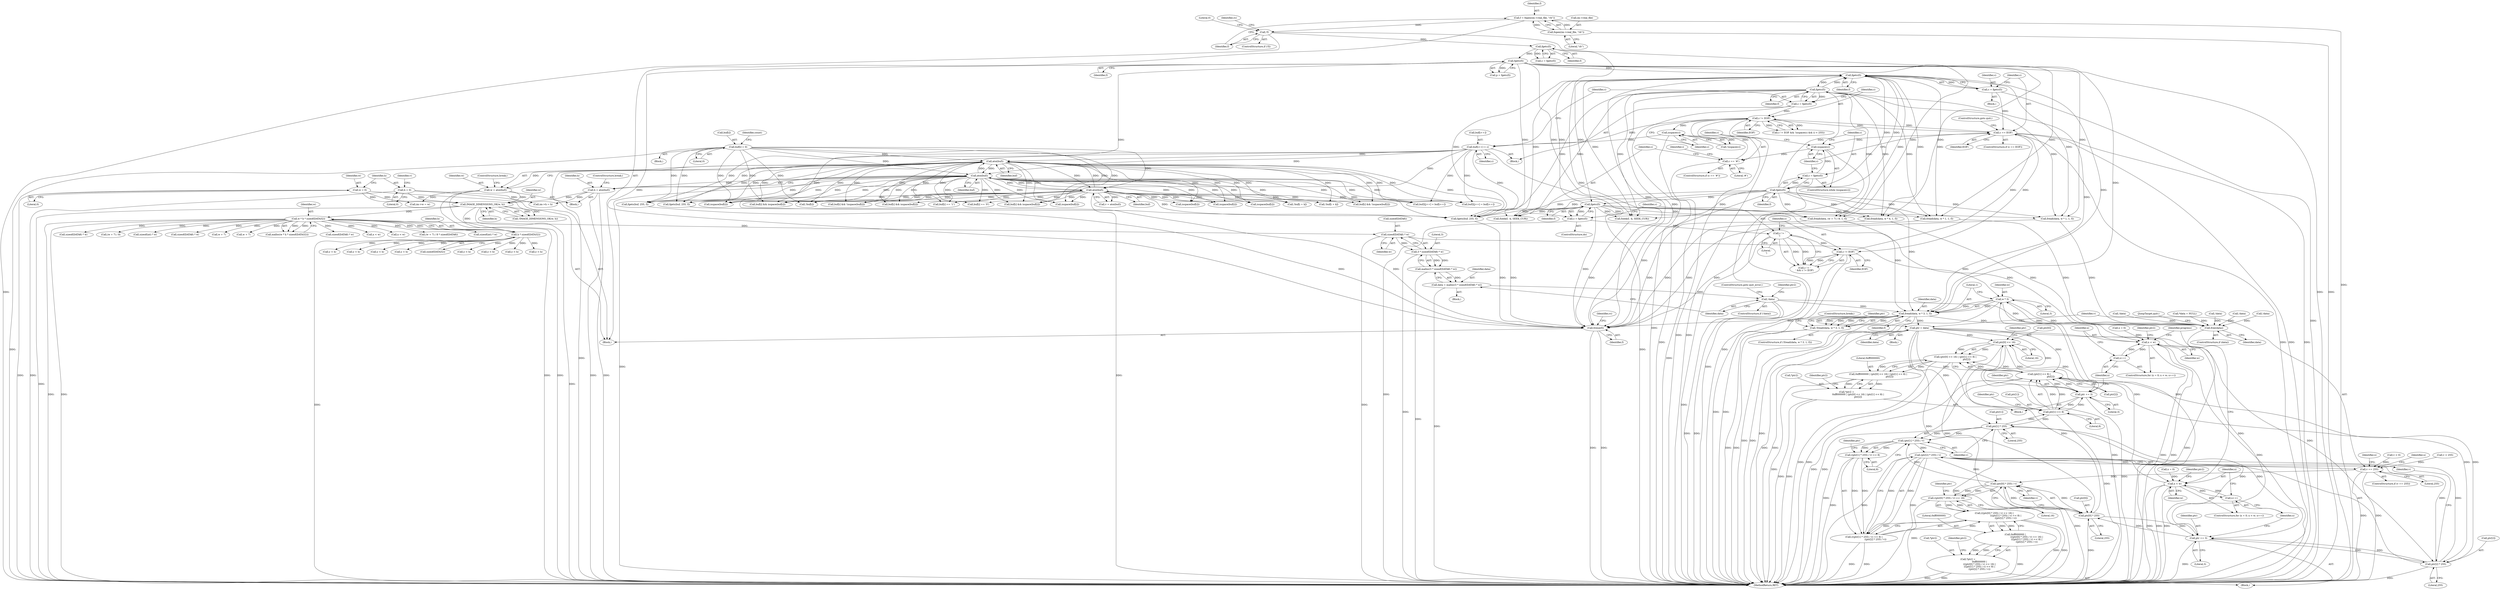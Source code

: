 digraph "0_enlightment_c21beaf1780cf3ca291735ae7d58a3dde63277a2@API" {
"1001287" [label="(Call,sizeof(DATA8) * w)"];
"1000427" [label="(Call,w * h * sizeof(DATA32))"];
"1000345" [label="(Call,IMAGE_DIMENSIONS_OK(w, h))"];
"1000149" [label="(Call,w = 0)"];
"1000307" [label="(Call,w = atoi(buf))"];
"1000309" [label="(Call,atoi(buf))"];
"1000283" [label="(Call,buf[i++] = c)"];
"1000277" [label="(Call,isspace(c))"];
"1000272" [label="(Call,c != EOF)"];
"1000289" [label="(Call,c = fgetc(f))"];
"1000291" [label="(Call,fgetc(f))"];
"1000233" [label="(Call,fgetc(f))"];
"1000255" [label="(Call,fgetc(f))"];
"1000245" [label="(Call,fgetc(f))"];
"1000201" [label="(Call,fgetc(f))"];
"1000192" [label="(Call,fgetc(f))"];
"1000183" [label="(Call,!f)"];
"1000175" [label="(Call,f = fopen(im->real_file, \"rb\"))"];
"1000177" [label="(Call,fopen(im->real_file, \"rb\"))"];
"1000248" [label="(Call,c == '#')"];
"1000241" [label="(Call,isspace(c))"];
"1000236" [label="(Call,c == EOF)"];
"1000231" [label="(Call,c = fgetc(f))"];
"1000261" [label="(Call,c != EOF)"];
"1000258" [label="(Call,c != '\n')"];
"1000253" [label="(Call,c = fgetc(f))"];
"1000243" [label="(Call,c = fgetc(f))"];
"1000315" [label="(Call,atoi(buf))"];
"1000296" [label="(Call,buf[i] = 0)"];
"1000321" [label="(Call,atoi(buf))"];
"1000153" [label="(Call,h = 0)"];
"1000313" [label="(Call,h = atoi(buf))"];
"1000429" [label="(Call,h * sizeof(DATA32))"];
"1001285" [label="(Call,3 * sizeof(DATA8) * w)"];
"1001284" [label="(Call,malloc(3 * sizeof(DATA8) * w))"];
"1001282" [label="(Call,data = malloc(3 * sizeof(DATA8) * w))"];
"1001292" [label="(Call,!data)"];
"1001312" [label="(Call,fread(data, w * 3, 1, f))"];
"1001311" [label="(Call,!fread(data, w * 3, 1, f))"];
"1001320" [label="(Call,ptr = data)"];
"1001344" [label="(Call,ptr[0] << 16)"];
"1001343" [label="(Call,(ptr[0] << 16) | (ptr[1] << 8) |\n                               ptr[2])"];
"1001341" [label="(Call,0xff000000 | (ptr[0] << 16) | (ptr[1] << 8) |\n                               ptr[2])"];
"1001338" [label="(Call,*ptr2 =\n                               0xff000000 | (ptr[0] << 16) | (ptr[1] << 8) |\n                               ptr[2])"];
"1001360" [label="(Call,ptr += 3)"];
"1001350" [label="(Call,ptr[1] << 8)"];
"1001349" [label="(Call,(ptr[1] << 8) |\n                               ptr[2])"];
"1001401" [label="(Call,ptr[2] * 255)"];
"1001400" [label="(Call,(ptr[2] * 255) / v)"];
"1001324" [label="(Call,v == 255)"];
"1001382" [label="(Call,(ptr[0] * 255) / v)"];
"1001381" [label="(Call,((ptr[0] * 255) / v) << 16)"];
"1001380" [label="(Call,(((ptr[0] * 255) / v) << 16) |\n                               (((ptr[1] * 255) / v) << 8) |\n                               ((ptr[2] * 255) / v))"];
"1001378" [label="(Call,0xff000000 |\n                               (((ptr[0] * 255) / v) << 16) |\n                               (((ptr[1] * 255) / v) << 8) |\n                               ((ptr[2] * 255) / v))"];
"1001375" [label="(Call,*ptr2 =\n                               0xff000000 |\n                               (((ptr[0] * 255) / v) << 16) |\n                               (((ptr[1] * 255) / v) << 8) |\n                               ((ptr[2] * 255) / v))"];
"1001392" [label="(Call,(ptr[1] * 255) / v)"];
"1001391" [label="(Call,((ptr[1] * 255) / v) << 8)"];
"1001390" [label="(Call,(((ptr[1] * 255) / v) << 8) |\n                               ((ptr[2] * 255) / v))"];
"1001409" [label="(Call,ptr += 3)"];
"1001383" [label="(Call,ptr[0] * 255)"];
"1001393" [label="(Call,ptr[1] * 255)"];
"1001743" [label="(Call,free(data))"];
"1001746" [label="(Call,fclose(f))"];
"1001314" [label="(Call,w * 3)"];
"1001332" [label="(Call,x < w)"];
"1001335" [label="(Call,x++)"];
"1001369" [label="(Call,x < w)"];
"1001372" [label="(Call,x++)"];
"1001144" [label="(Call,sizeof(DATA8) * w)"];
"1001399" [label="(Literal,8)"];
"1000513" [label="(Call,buf[i] == '0')"];
"1001057" [label="(Call,fread(data, (w + 7) / 8, 1, f))"];
"1000637" [label="(Call,buf[i] && !isspace(buf[i]))"];
"1001332" [label="(Call,x < w)"];
"1000870" [label="(Call,buf[i] && isspace(buf[i]))"];
"1000598" [label="(Call,!buf[i + k])"];
"1000305" [label="(Block,)"];
"1000202" [label="(Identifier,f)"];
"1001400" [label="(Call,(ptr[2] * 255) / v)"];
"1001316" [label="(Literal,3)"];
"1001371" [label="(Identifier,w)"];
"1000261" [label="(Call,c != EOF)"];
"1001317" [label="(Literal,1)"];
"1001397" [label="(Literal,255)"];
"1001366" [label="(Call,x = 0)"];
"1001351" [label="(Call,ptr[1])"];
"1000278" [label="(Identifier,c)"];
"1000616" [label="(Call,fgets(buf, 255, f))"];
"1001600" [label="(Call,fread(data, w * 4, 1, f))"];
"1001333" [label="(Identifier,x)"];
"1001059" [label="(Call,(w + 7) / 8)"];
"1001294" [label="(ControlStructure,goto quit_error;)"];
"1001398" [label="(Identifier,v)"];
"1001329" [label="(Call,x = 0)"];
"1001750" [label="(MethodReturn,RET)"];
"1000315" [label="(Call,atoi(buf))"];
"1001401" [label="(Call,ptr[2] * 255)"];
"1001336" [label="(Identifier,x)"];
"1000231" [label="(Call,c = fgetc(f))"];
"1001354" [label="(Literal,8)"];
"1001592" [label="(Call,y < h)"];
"1001286" [label="(Literal,3)"];
"1001320" [label="(Call,ptr = data)"];
"1001411" [label="(Literal,3)"];
"1001437" [label="(Call,!data)"];
"1000784" [label="(Call,sizeof(int) * w)"];
"1000642" [label="(Call,isspace(buf[i]))"];
"1001356" [label="(Identifier,ptr)"];
"1000646" [label="(Call,buf2[j++] = buf[i++])"];
"1000155" [label="(Literal,0)"];
"1000176" [label="(Identifier,f)"];
"1000608" [label="(Call,fseek(f, -k, SEEK_CUR))"];
"1000308" [label="(Identifier,w)"];
"1000190" [label="(Call,c = fgetc(f))"];
"1000314" [label="(Identifier,h)"];
"1001384" [label="(Call,ptr[0])"];
"1001315" [label="(Identifier,w)"];
"1000322" [label="(Identifier,buf)"];
"1001337" [label="(Block,)"];
"1000243" [label="(Call,c = fgetc(f))"];
"1000292" [label="(Identifier,f)"];
"1000236" [label="(Call,c == EOF)"];
"1000241" [label="(Call,isspace(c))"];
"1000268" [label="(Identifier,i)"];
"1000252" [label="(ControlStructure,do)"];
"1001310" [label="(ControlStructure,if (!fread(data, w * 3, 1, f)))"];
"1001432" [label="(Call,sizeof(DATA8) * w)"];
"1001291" [label="(ControlStructure,if (!data))"];
"1001414" [label="(Identifier,progress)"];
"1001335" [label="(Call,x++)"];
"1000307" [label="(Call,w = atoi(buf))"];
"1001312" [label="(Call,fread(data, w * 3, 1, f))"];
"1001339" [label="(Call,*ptr2)"];
"1001323" [label="(ControlStructure,if (v == 255))"];
"1000300" [label="(Literal,0)"];
"1001350" [label="(Call,ptr[1] << 8)"];
"1001325" [label="(Identifier,v)"];
"1001381" [label="(Call,((ptr[0] * 255) / v) << 16)"];
"1000346" [label="(Identifier,w)"];
"1000441" [label="(Block,)"];
"1001394" [label="(Call,ptr[1])"];
"1000427" [label="(Call,w * h * sizeof(DATA32))"];
"1000852" [label="(Call,fseek(f, -k, SEEK_CUR))"];
"1001344" [label="(Call,ptr[0] << 16)"];
"1001362" [label="(Literal,3)"];
"1001403" [label="(Identifier,ptr)"];
"1000186" [label="(Literal,0)"];
"1000842" [label="(Call,!buf[i + k])"];
"1001169" [label="(Call,fread(data, w * 1, 1, f))"];
"1001321" [label="(Identifier,ptr)"];
"1000272" [label="(Call,c != EOF)"];
"1000258" [label="(Call,c != '\n')"];
"1000182" [label="(ControlStructure,if (!f))"];
"1000569" [label="(Call,y < h)"];
"1001349" [label="(Call,(ptr[1] << 8) |\n                               ptr[2])"];
"1001361" [label="(Identifier,ptr)"];
"1000316" [label="(Identifier,buf)"];
"1001377" [label="(Identifier,ptr2)"];
"1000260" [label="(Literal,'\n')"];
"1000311" [label="(ControlStructure,break;)"];
"1001376" [label="(Call,*ptr2)"];
"1000192" [label="(Call,fgetc(f))"];
"1000297" [label="(Call,buf[i])"];
"1000455" [label="(Call,y < h)"];
"1000296" [label="(Call,buf[i] = 0)"];
"1001311" [label="(Call,!fread(data, w * 3, 1, f))"];
"1000881" [label="(Call,buf[i] && !isspace(buf[i]))"];
"1001037" [label="(Call,!data)"];
"1001369" [label="(Call,x < w)"];
"1001365" [label="(ControlStructure,for (x = 0; x < w; x++))"];
"1001029" [label="(Call,w + 7)"];
"1001296" [label="(Identifier,ptr2)"];
"1000430" [label="(Identifier,h)"];
"1000289" [label="(Call,c = fgetc(f))"];
"1000470" [label="(Call,!buf[i])"];
"1001457" [label="(Call,fread(data, w * 1, 1, f))"];
"1000630" [label="(Call,isspace(buf[i]))"];
"1000890" [label="(Call,buf2[j++] = buf[i++])"];
"1000245" [label="(Call,fgetc(f))"];
"1000283" [label="(Call,buf[i++] = c)"];
"1001744" [label="(Identifier,data)"];
"1000807" [label="(Call,y < h)"];
"1000244" [label="(Identifier,c)"];
"1001408" [label="(Identifier,ptr2)"];
"1001293" [label="(Identifier,data)"];
"1001149" [label="(Call,!data)"];
"1001388" [label="(Identifier,v)"];
"1000345" [label="(Call,IMAGE_DIMENSIONS_OK(w, h))"];
"1001318" [label="(Identifier,f)"];
"1000344" [label="(Call,!IMAGE_DIMENSIONS_OK(w, h))"];
"1000253" [label="(Call,c = fgetc(f))"];
"1000257" [label="(Call,c != '\n' && c != EOF)"];
"1000175" [label="(Call,f = fopen(im->real_file, \"rb\"))"];
"1000242" [label="(Identifier,c)"];
"1000295" [label="(Block,)"];
"1001049" [label="(Call,y < h)"];
"1001283" [label="(Identifier,data)"];
"1000347" [label="(Identifier,h)"];
"1000262" [label="(Identifier,c)"];
"1000151" [label="(Literal,0)"];
"1000177" [label="(Call,fopen(im->real_file, \"rb\"))"];
"1000248" [label="(Call,c == '#')"];
"1001370" [label="(Identifier,x)"];
"1001405" [label="(Literal,255)"];
"1000288" [label="(Identifier,c)"];
"1001348" [label="(Literal,16)"];
"1000302" [label="(Identifier,count)"];
"1001382" [label="(Call,(ptr[0] * 255) / v)"];
"1000274" [label="(Identifier,EOF)"];
"1001060" [label="(Call,w + 7)"];
"1000238" [label="(Identifier,EOF)"];
"1000277" [label="(Call,isspace(c))"];
"1001378" [label="(Call,0xff000000 |\n                               (((ptr[0] * 255) / v) << 16) |\n                               (((ptr[1] * 255) / v) << 8) |\n                               ((ptr[2] * 255) / v))"];
"1000426" [label="(Call,malloc(w * h * sizeof(DATA32)))"];
"1001402" [label="(Call,ptr[2])"];
"1001374" [label="(Block,)"];
"1001575" [label="(Call,sizeof(DATA8) * w)"];
"1000150" [label="(Identifier,w)"];
"1000230" [label="(Block,)"];
"1000276" [label="(Call,!isspace(c))"];
"1000313" [label="(Call,h = atoi(buf))"];
"1001342" [label="(Literal,0xff000000)"];
"1000429" [label="(Call,h * sizeof(DATA32))"];
"1000486" [label="(Call,buf[i] && isspace(buf[i]))"];
"1001290" [label="(Identifier,w)"];
"1000134" [label="(Block,)"];
"1000502" [label="(Call,buf[i] == '1')"];
"1001345" [label="(Call,ptr[0])"];
"1001338" [label="(Call,*ptr2 =\n                               0xff000000 | (ptr[0] << 16) | (ptr[1] << 8) |\n                               ptr[2])"];
"1000201" [label="(Call,fgetc(f))"];
"1001322" [label="(Identifier,data)"];
"1001383" [label="(Call,ptr[0] * 255)"];
"1000290" [label="(Identifier,c)"];
"1000249" [label="(Identifier,c)"];
"1001282" [label="(Call,data = malloc(3 * sizeof(DATA8) * w))"];
"1001373" [label="(Identifier,x)"];
"1000310" [label="(Identifier,buf)"];
"1001406" [label="(Identifier,v)"];
"1000250" [label="(Literal,'#')"];
"1001341" [label="(Call,0xff000000 | (ptr[0] << 16) | (ptr[1] << 8) |\n                               ptr[2])"];
"1000188" [label="(Identifier,rc)"];
"1000860" [label="(Call,fgets(buf, 255, f))"];
"1000255" [label="(Call,fgetc(f))"];
"1000184" [label="(Identifier,f)"];
"1000247" [label="(ControlStructure,if (c == '#'))"];
"1001284" [label="(Call,malloc(3 * sizeof(DATA8) * w))"];
"1001324" [label="(Call,v == 255)"];
"1001380" [label="(Call,(((ptr[0] * 255) / v) << 16) |\n                               (((ptr[1] * 255) / v) << 8) |\n                               ((ptr[2] * 255) / v))"];
"1001326" [label="(Literal,255)"];
"1001747" [label="(Identifier,f)"];
"1001746" [label="(Call,fclose(f))"];
"1000271" [label="(Call,c != EOF && !isspace(c) && (i < 255))"];
"1000246" [label="(Identifier,f)"];
"1001410" [label="(Identifier,ptr)"];
"1001161" [label="(Call,y < h)"];
"1001352" [label="(Identifier,ptr)"];
"1000428" [label="(Identifier,w)"];
"1000232" [label="(Identifier,c)"];
"1001304" [label="(Call,y < h)"];
"1000158" [label="(Identifier,v)"];
"1000233" [label="(Call,fgetc(f))"];
"1001314" [label="(Call,w * 3)"];
"1001393" [label="(Call,ptr[1] * 255)"];
"1000235" [label="(ControlStructure,if (c == EOF))"];
"1001367" [label="(Identifier,x)"];
"1000321" [label="(Call,atoi(buf))"];
"1001395" [label="(Identifier,ptr)"];
"1000333" [label="(Call,im->w = w)"];
"1000199" [label="(Call,p = fgetc(f))"];
"1001449" [label="(Call,y < h)"];
"1001580" [label="(Call,!data)"];
"1000309" [label="(Call,atoi(buf))"];
"1000319" [label="(Call,v = atoi(buf))"];
"1000326" [label="(Call,v < 0)"];
"1000874" [label="(Call,isspace(buf[i]))"];
"1001319" [label="(ControlStructure,break;)"];
"1001355" [label="(Call,ptr[2])"];
"1000284" [label="(Call,buf[i++])"];
"1000263" [label="(Identifier,EOF)"];
"1000178" [label="(Call,im->real_file)"];
"1001387" [label="(Literal,255)"];
"1001392" [label="(Call,(ptr[1] * 255) / v)"];
"1001745" [label="(JumpTarget,quit:)"];
"1000273" [label="(Identifier,c)"];
"1001309" [label="(Block,)"];
"1000317" [label="(ControlStructure,break;)"];
"1001379" [label="(Literal,0xff000000)"];
"1000394" [label="(Call,*data = NULL)"];
"1001360" [label="(Call,ptr += 3)"];
"1000291" [label="(Call,fgetc(f))"];
"1001330" [label="(Identifier,x)"];
"1000153" [label="(Call,h = 0)"];
"1000886" [label="(Call,isspace(buf[i]))"];
"1001334" [label="(Identifier,w)"];
"1001074" [label="(Call,x < w)"];
"1000338" [label="(Call,im->h = h)"];
"1001328" [label="(ControlStructure,for (x = 0; x < w; x++))"];
"1001313" [label="(Identifier,data)"];
"1000465" [label="(Call,x < w)"];
"1000254" [label="(Identifier,c)"];
"1001391" [label="(Call,((ptr[1] * 255) / v) << 8)"];
"1000183" [label="(Call,!f)"];
"1001409" [label="(Call,ptr += 3)"];
"1000234" [label="(Identifier,f)"];
"1000490" [label="(Call,isspace(buf[i]))"];
"1001343" [label="(Call,(ptr[0] << 16) | (ptr[1] << 8) |\n                               ptr[2])"];
"1000237" [label="(Identifier,c)"];
"1001028" [label="(Call,(w + 7) / 8 * sizeof(DATA8))"];
"1000626" [label="(Call,buf[i] && isspace(buf[i]))"];
"1001285" [label="(Call,3 * sizeof(DATA8) * w)"];
"1000181" [label="(Literal,\"rb\")"];
"1001292" [label="(Call,!data)"];
"1001359" [label="(Identifier,ptr2)"];
"1000329" [label="(Call,v > 255)"];
"1001372" [label="(Call,x++)"];
"1001288" [label="(Call,sizeof(DATA8))"];
"1000282" [label="(Block,)"];
"1000431" [label="(Call,sizeof(DATA32))"];
"1001743" [label="(Call,free(data))"];
"1001389" [label="(Literal,16)"];
"1000154" [label="(Identifier,h)"];
"1001390" [label="(Call,(((ptr[1] * 255) / v) << 8) |\n                               ((ptr[2] * 255) / v))"];
"1000546" [label="(Call,sizeof(int) * w)"];
"1001375" [label="(Call,*ptr2 =\n                               0xff000000 |\n                               (((ptr[0] * 255) / v) << 16) |\n                               (((ptr[1] * 255) / v) << 8) |\n                               ((ptr[2] * 255) / v))"];
"1001749" [label="(Identifier,rc)"];
"1000149" [label="(Call,w = 0)"];
"1000256" [label="(Identifier,f)"];
"1000259" [label="(Identifier,c)"];
"1000477" [label="(Call,fgets(buf, 255, f))"];
"1001287" [label="(Call,sizeof(DATA8) * w)"];
"1000193" [label="(Identifier,f)"];
"1001340" [label="(Identifier,ptr2)"];
"1001741" [label="(ControlStructure,if (data))"];
"1000240" [label="(ControlStructure,while (isspace(c)))"];
"1000239" [label="(ControlStructure,goto quit;)"];
"1001287" -> "1001285"  [label="AST: "];
"1001287" -> "1001290"  [label="CFG: "];
"1001288" -> "1001287"  [label="AST: "];
"1001290" -> "1001287"  [label="AST: "];
"1001285" -> "1001287"  [label="CFG: "];
"1001287" -> "1001750"  [label="DDG: "];
"1001287" -> "1001285"  [label="DDG: "];
"1000427" -> "1001287"  [label="DDG: "];
"1001287" -> "1001314"  [label="DDG: "];
"1000427" -> "1000426"  [label="AST: "];
"1000427" -> "1000429"  [label="CFG: "];
"1000428" -> "1000427"  [label="AST: "];
"1000429" -> "1000427"  [label="AST: "];
"1000426" -> "1000427"  [label="CFG: "];
"1000427" -> "1001750"  [label="DDG: "];
"1000427" -> "1001750"  [label="DDG: "];
"1000427" -> "1000426"  [label="DDG: "];
"1000427" -> "1000426"  [label="DDG: "];
"1000345" -> "1000427"  [label="DDG: "];
"1000429" -> "1000427"  [label="DDG: "];
"1000427" -> "1000465"  [label="DDG: "];
"1000427" -> "1000546"  [label="DDG: "];
"1000427" -> "1000784"  [label="DDG: "];
"1000427" -> "1001028"  [label="DDG: "];
"1000427" -> "1001029"  [label="DDG: "];
"1000427" -> "1001059"  [label="DDG: "];
"1000427" -> "1001060"  [label="DDG: "];
"1000427" -> "1001074"  [label="DDG: "];
"1000427" -> "1001144"  [label="DDG: "];
"1000427" -> "1001432"  [label="DDG: "];
"1000427" -> "1001575"  [label="DDG: "];
"1000345" -> "1000344"  [label="AST: "];
"1000345" -> "1000347"  [label="CFG: "];
"1000346" -> "1000345"  [label="AST: "];
"1000347" -> "1000345"  [label="AST: "];
"1000344" -> "1000345"  [label="CFG: "];
"1000345" -> "1001750"  [label="DDG: "];
"1000345" -> "1001750"  [label="DDG: "];
"1000345" -> "1000344"  [label="DDG: "];
"1000345" -> "1000344"  [label="DDG: "];
"1000149" -> "1000345"  [label="DDG: "];
"1000307" -> "1000345"  [label="DDG: "];
"1000153" -> "1000345"  [label="DDG: "];
"1000313" -> "1000345"  [label="DDG: "];
"1000345" -> "1000429"  [label="DDG: "];
"1000149" -> "1000134"  [label="AST: "];
"1000149" -> "1000151"  [label="CFG: "];
"1000150" -> "1000149"  [label="AST: "];
"1000151" -> "1000149"  [label="AST: "];
"1000154" -> "1000149"  [label="CFG: "];
"1000149" -> "1001750"  [label="DDG: "];
"1000149" -> "1000333"  [label="DDG: "];
"1000307" -> "1000305"  [label="AST: "];
"1000307" -> "1000309"  [label="CFG: "];
"1000308" -> "1000307"  [label="AST: "];
"1000309" -> "1000307"  [label="AST: "];
"1000311" -> "1000307"  [label="CFG: "];
"1000307" -> "1001750"  [label="DDG: "];
"1000307" -> "1001750"  [label="DDG: "];
"1000309" -> "1000307"  [label="DDG: "];
"1000307" -> "1000333"  [label="DDG: "];
"1000309" -> "1000310"  [label="CFG: "];
"1000310" -> "1000309"  [label="AST: "];
"1000309" -> "1001750"  [label="DDG: "];
"1000283" -> "1000309"  [label="DDG: "];
"1000315" -> "1000309"  [label="DDG: "];
"1000296" -> "1000309"  [label="DDG: "];
"1000321" -> "1000309"  [label="DDG: "];
"1000309" -> "1000315"  [label="DDG: "];
"1000309" -> "1000321"  [label="DDG: "];
"1000309" -> "1000470"  [label="DDG: "];
"1000309" -> "1000477"  [label="DDG: "];
"1000309" -> "1000486"  [label="DDG: "];
"1000309" -> "1000490"  [label="DDG: "];
"1000309" -> "1000502"  [label="DDG: "];
"1000309" -> "1000513"  [label="DDG: "];
"1000309" -> "1000598"  [label="DDG: "];
"1000309" -> "1000616"  [label="DDG: "];
"1000309" -> "1000626"  [label="DDG: "];
"1000309" -> "1000630"  [label="DDG: "];
"1000309" -> "1000637"  [label="DDG: "];
"1000309" -> "1000642"  [label="DDG: "];
"1000309" -> "1000646"  [label="DDG: "];
"1000309" -> "1000842"  [label="DDG: "];
"1000309" -> "1000860"  [label="DDG: "];
"1000309" -> "1000870"  [label="DDG: "];
"1000309" -> "1000874"  [label="DDG: "];
"1000309" -> "1000881"  [label="DDG: "];
"1000309" -> "1000886"  [label="DDG: "];
"1000309" -> "1000890"  [label="DDG: "];
"1000283" -> "1000282"  [label="AST: "];
"1000283" -> "1000288"  [label="CFG: "];
"1000284" -> "1000283"  [label="AST: "];
"1000288" -> "1000283"  [label="AST: "];
"1000290" -> "1000283"  [label="CFG: "];
"1000283" -> "1001750"  [label="DDG: "];
"1000277" -> "1000283"  [label="DDG: "];
"1000272" -> "1000283"  [label="DDG: "];
"1000283" -> "1000315"  [label="DDG: "];
"1000283" -> "1000321"  [label="DDG: "];
"1000283" -> "1000477"  [label="DDG: "];
"1000283" -> "1000616"  [label="DDG: "];
"1000283" -> "1000646"  [label="DDG: "];
"1000283" -> "1000860"  [label="DDG: "];
"1000283" -> "1000890"  [label="DDG: "];
"1000277" -> "1000276"  [label="AST: "];
"1000277" -> "1000278"  [label="CFG: "];
"1000278" -> "1000277"  [label="AST: "];
"1000276" -> "1000277"  [label="CFG: "];
"1000277" -> "1001750"  [label="DDG: "];
"1000277" -> "1000276"  [label="DDG: "];
"1000272" -> "1000277"  [label="DDG: "];
"1000272" -> "1000271"  [label="AST: "];
"1000272" -> "1000274"  [label="CFG: "];
"1000273" -> "1000272"  [label="AST: "];
"1000274" -> "1000272"  [label="AST: "];
"1000278" -> "1000272"  [label="CFG: "];
"1000271" -> "1000272"  [label="CFG: "];
"1000272" -> "1001750"  [label="DDG: "];
"1000272" -> "1001750"  [label="DDG: "];
"1000272" -> "1000236"  [label="DDG: "];
"1000272" -> "1000271"  [label="DDG: "];
"1000272" -> "1000271"  [label="DDG: "];
"1000289" -> "1000272"  [label="DDG: "];
"1000248" -> "1000272"  [label="DDG: "];
"1000236" -> "1000272"  [label="DDG: "];
"1000289" -> "1000282"  [label="AST: "];
"1000289" -> "1000291"  [label="CFG: "];
"1000290" -> "1000289"  [label="AST: "];
"1000291" -> "1000289"  [label="AST: "];
"1000273" -> "1000289"  [label="CFG: "];
"1000289" -> "1001750"  [label="DDG: "];
"1000291" -> "1000289"  [label="DDG: "];
"1000291" -> "1000292"  [label="CFG: "];
"1000292" -> "1000291"  [label="AST: "];
"1000291" -> "1000233"  [label="DDG: "];
"1000233" -> "1000291"  [label="DDG: "];
"1000245" -> "1000291"  [label="DDG: "];
"1000291" -> "1000477"  [label="DDG: "];
"1000291" -> "1000608"  [label="DDG: "];
"1000291" -> "1000852"  [label="DDG: "];
"1000291" -> "1001057"  [label="DDG: "];
"1000291" -> "1001169"  [label="DDG: "];
"1000291" -> "1001312"  [label="DDG: "];
"1000291" -> "1001457"  [label="DDG: "];
"1000291" -> "1001600"  [label="DDG: "];
"1000291" -> "1001746"  [label="DDG: "];
"1000233" -> "1000231"  [label="AST: "];
"1000233" -> "1000234"  [label="CFG: "];
"1000234" -> "1000233"  [label="AST: "];
"1000231" -> "1000233"  [label="CFG: "];
"1000233" -> "1000231"  [label="DDG: "];
"1000255" -> "1000233"  [label="DDG: "];
"1000245" -> "1000233"  [label="DDG: "];
"1000201" -> "1000233"  [label="DDG: "];
"1000233" -> "1000245"  [label="DDG: "];
"1000233" -> "1000255"  [label="DDG: "];
"1000233" -> "1000477"  [label="DDG: "];
"1000233" -> "1000608"  [label="DDG: "];
"1000233" -> "1000852"  [label="DDG: "];
"1000233" -> "1001057"  [label="DDG: "];
"1000233" -> "1001169"  [label="DDG: "];
"1000233" -> "1001312"  [label="DDG: "];
"1000233" -> "1001457"  [label="DDG: "];
"1000233" -> "1001600"  [label="DDG: "];
"1000233" -> "1001746"  [label="DDG: "];
"1000255" -> "1000253"  [label="AST: "];
"1000255" -> "1000256"  [label="CFG: "];
"1000256" -> "1000255"  [label="AST: "];
"1000253" -> "1000255"  [label="CFG: "];
"1000255" -> "1000253"  [label="DDG: "];
"1000245" -> "1000255"  [label="DDG: "];
"1000255" -> "1000477"  [label="DDG: "];
"1000255" -> "1000608"  [label="DDG: "];
"1000255" -> "1000852"  [label="DDG: "];
"1000255" -> "1001057"  [label="DDG: "];
"1000255" -> "1001169"  [label="DDG: "];
"1000255" -> "1001312"  [label="DDG: "];
"1000255" -> "1001457"  [label="DDG: "];
"1000255" -> "1001600"  [label="DDG: "];
"1000255" -> "1001746"  [label="DDG: "];
"1000245" -> "1000243"  [label="AST: "];
"1000245" -> "1000246"  [label="CFG: "];
"1000246" -> "1000245"  [label="AST: "];
"1000243" -> "1000245"  [label="CFG: "];
"1000245" -> "1000243"  [label="DDG: "];
"1000245" -> "1000477"  [label="DDG: "];
"1000245" -> "1000608"  [label="DDG: "];
"1000245" -> "1000852"  [label="DDG: "];
"1000245" -> "1001057"  [label="DDG: "];
"1000245" -> "1001169"  [label="DDG: "];
"1000245" -> "1001312"  [label="DDG: "];
"1000245" -> "1001457"  [label="DDG: "];
"1000245" -> "1001600"  [label="DDG: "];
"1000245" -> "1001746"  [label="DDG: "];
"1000201" -> "1000199"  [label="AST: "];
"1000201" -> "1000202"  [label="CFG: "];
"1000202" -> "1000201"  [label="AST: "];
"1000199" -> "1000201"  [label="CFG: "];
"1000201" -> "1000199"  [label="DDG: "];
"1000192" -> "1000201"  [label="DDG: "];
"1000201" -> "1000477"  [label="DDG: "];
"1000201" -> "1000608"  [label="DDG: "];
"1000201" -> "1000852"  [label="DDG: "];
"1000201" -> "1001057"  [label="DDG: "];
"1000201" -> "1001169"  [label="DDG: "];
"1000201" -> "1001312"  [label="DDG: "];
"1000201" -> "1001457"  [label="DDG: "];
"1000201" -> "1001600"  [label="DDG: "];
"1000201" -> "1001746"  [label="DDG: "];
"1000192" -> "1000190"  [label="AST: "];
"1000192" -> "1000193"  [label="CFG: "];
"1000193" -> "1000192"  [label="AST: "];
"1000190" -> "1000192"  [label="CFG: "];
"1000192" -> "1000190"  [label="DDG: "];
"1000183" -> "1000192"  [label="DDG: "];
"1000192" -> "1001746"  [label="DDG: "];
"1000183" -> "1000182"  [label="AST: "];
"1000183" -> "1000184"  [label="CFG: "];
"1000184" -> "1000183"  [label="AST: "];
"1000186" -> "1000183"  [label="CFG: "];
"1000188" -> "1000183"  [label="CFG: "];
"1000183" -> "1001750"  [label="DDG: "];
"1000183" -> "1001750"  [label="DDG: "];
"1000175" -> "1000183"  [label="DDG: "];
"1000175" -> "1000134"  [label="AST: "];
"1000175" -> "1000177"  [label="CFG: "];
"1000176" -> "1000175"  [label="AST: "];
"1000177" -> "1000175"  [label="AST: "];
"1000184" -> "1000175"  [label="CFG: "];
"1000175" -> "1001750"  [label="DDG: "];
"1000177" -> "1000175"  [label="DDG: "];
"1000177" -> "1000175"  [label="DDG: "];
"1000177" -> "1000181"  [label="CFG: "];
"1000178" -> "1000177"  [label="AST: "];
"1000181" -> "1000177"  [label="AST: "];
"1000177" -> "1001750"  [label="DDG: "];
"1000248" -> "1000247"  [label="AST: "];
"1000248" -> "1000250"  [label="CFG: "];
"1000249" -> "1000248"  [label="AST: "];
"1000250" -> "1000248"  [label="AST: "];
"1000254" -> "1000248"  [label="CFG: "];
"1000268" -> "1000248"  [label="CFG: "];
"1000248" -> "1001750"  [label="DDG: "];
"1000241" -> "1000248"  [label="DDG: "];
"1000241" -> "1000240"  [label="AST: "];
"1000241" -> "1000242"  [label="CFG: "];
"1000242" -> "1000241"  [label="AST: "];
"1000244" -> "1000241"  [label="CFG: "];
"1000249" -> "1000241"  [label="CFG: "];
"1000241" -> "1001750"  [label="DDG: "];
"1000236" -> "1000241"  [label="DDG: "];
"1000243" -> "1000241"  [label="DDG: "];
"1000236" -> "1000235"  [label="AST: "];
"1000236" -> "1000238"  [label="CFG: "];
"1000237" -> "1000236"  [label="AST: "];
"1000238" -> "1000236"  [label="AST: "];
"1000239" -> "1000236"  [label="CFG: "];
"1000242" -> "1000236"  [label="CFG: "];
"1000236" -> "1001750"  [label="DDG: "];
"1000236" -> "1001750"  [label="DDG: "];
"1000236" -> "1001750"  [label="DDG: "];
"1000231" -> "1000236"  [label="DDG: "];
"1000261" -> "1000236"  [label="DDG: "];
"1000236" -> "1000261"  [label="DDG: "];
"1000231" -> "1000230"  [label="AST: "];
"1000232" -> "1000231"  [label="AST: "];
"1000237" -> "1000231"  [label="CFG: "];
"1000231" -> "1001750"  [label="DDG: "];
"1000261" -> "1000257"  [label="AST: "];
"1000261" -> "1000263"  [label="CFG: "];
"1000262" -> "1000261"  [label="AST: "];
"1000263" -> "1000261"  [label="AST: "];
"1000257" -> "1000261"  [label="CFG: "];
"1000261" -> "1001750"  [label="DDG: "];
"1000261" -> "1001750"  [label="DDG: "];
"1000261" -> "1000257"  [label="DDG: "];
"1000261" -> "1000257"  [label="DDG: "];
"1000258" -> "1000261"  [label="DDG: "];
"1000258" -> "1000257"  [label="AST: "];
"1000258" -> "1000260"  [label="CFG: "];
"1000259" -> "1000258"  [label="AST: "];
"1000260" -> "1000258"  [label="AST: "];
"1000262" -> "1000258"  [label="CFG: "];
"1000257" -> "1000258"  [label="CFG: "];
"1000258" -> "1001750"  [label="DDG: "];
"1000258" -> "1000257"  [label="DDG: "];
"1000258" -> "1000257"  [label="DDG: "];
"1000253" -> "1000258"  [label="DDG: "];
"1000253" -> "1000252"  [label="AST: "];
"1000254" -> "1000253"  [label="AST: "];
"1000259" -> "1000253"  [label="CFG: "];
"1000253" -> "1001750"  [label="DDG: "];
"1000243" -> "1000240"  [label="AST: "];
"1000244" -> "1000243"  [label="AST: "];
"1000242" -> "1000243"  [label="CFG: "];
"1000243" -> "1001750"  [label="DDG: "];
"1000315" -> "1000313"  [label="AST: "];
"1000315" -> "1000316"  [label="CFG: "];
"1000316" -> "1000315"  [label="AST: "];
"1000313" -> "1000315"  [label="CFG: "];
"1000315" -> "1001750"  [label="DDG: "];
"1000315" -> "1000313"  [label="DDG: "];
"1000296" -> "1000315"  [label="DDG: "];
"1000321" -> "1000315"  [label="DDG: "];
"1000315" -> "1000321"  [label="DDG: "];
"1000315" -> "1000470"  [label="DDG: "];
"1000315" -> "1000477"  [label="DDG: "];
"1000315" -> "1000486"  [label="DDG: "];
"1000315" -> "1000490"  [label="DDG: "];
"1000315" -> "1000502"  [label="DDG: "];
"1000315" -> "1000513"  [label="DDG: "];
"1000315" -> "1000598"  [label="DDG: "];
"1000315" -> "1000616"  [label="DDG: "];
"1000315" -> "1000626"  [label="DDG: "];
"1000315" -> "1000630"  [label="DDG: "];
"1000315" -> "1000637"  [label="DDG: "];
"1000315" -> "1000642"  [label="DDG: "];
"1000315" -> "1000646"  [label="DDG: "];
"1000315" -> "1000842"  [label="DDG: "];
"1000315" -> "1000860"  [label="DDG: "];
"1000315" -> "1000870"  [label="DDG: "];
"1000315" -> "1000874"  [label="DDG: "];
"1000315" -> "1000881"  [label="DDG: "];
"1000315" -> "1000886"  [label="DDG: "];
"1000315" -> "1000890"  [label="DDG: "];
"1000296" -> "1000295"  [label="AST: "];
"1000296" -> "1000300"  [label="CFG: "];
"1000297" -> "1000296"  [label="AST: "];
"1000300" -> "1000296"  [label="AST: "];
"1000302" -> "1000296"  [label="CFG: "];
"1000296" -> "1001750"  [label="DDG: "];
"1000296" -> "1000321"  [label="DDG: "];
"1000296" -> "1000470"  [label="DDG: "];
"1000296" -> "1000616"  [label="DDG: "];
"1000296" -> "1000626"  [label="DDG: "];
"1000296" -> "1000630"  [label="DDG: "];
"1000296" -> "1000860"  [label="DDG: "];
"1000296" -> "1000870"  [label="DDG: "];
"1000296" -> "1000874"  [label="DDG: "];
"1000321" -> "1000319"  [label="AST: "];
"1000321" -> "1000322"  [label="CFG: "];
"1000322" -> "1000321"  [label="AST: "];
"1000319" -> "1000321"  [label="CFG: "];
"1000321" -> "1001750"  [label="DDG: "];
"1000321" -> "1000319"  [label="DDG: "];
"1000321" -> "1000470"  [label="DDG: "];
"1000321" -> "1000477"  [label="DDG: "];
"1000321" -> "1000486"  [label="DDG: "];
"1000321" -> "1000490"  [label="DDG: "];
"1000321" -> "1000502"  [label="DDG: "];
"1000321" -> "1000513"  [label="DDG: "];
"1000321" -> "1000598"  [label="DDG: "];
"1000321" -> "1000616"  [label="DDG: "];
"1000321" -> "1000626"  [label="DDG: "];
"1000321" -> "1000630"  [label="DDG: "];
"1000321" -> "1000637"  [label="DDG: "];
"1000321" -> "1000642"  [label="DDG: "];
"1000321" -> "1000646"  [label="DDG: "];
"1000321" -> "1000842"  [label="DDG: "];
"1000321" -> "1000860"  [label="DDG: "];
"1000321" -> "1000870"  [label="DDG: "];
"1000321" -> "1000874"  [label="DDG: "];
"1000321" -> "1000881"  [label="DDG: "];
"1000321" -> "1000886"  [label="DDG: "];
"1000321" -> "1000890"  [label="DDG: "];
"1000153" -> "1000134"  [label="AST: "];
"1000153" -> "1000155"  [label="CFG: "];
"1000154" -> "1000153"  [label="AST: "];
"1000155" -> "1000153"  [label="AST: "];
"1000158" -> "1000153"  [label="CFG: "];
"1000153" -> "1001750"  [label="DDG: "];
"1000153" -> "1000338"  [label="DDG: "];
"1000313" -> "1000305"  [label="AST: "];
"1000314" -> "1000313"  [label="AST: "];
"1000317" -> "1000313"  [label="CFG: "];
"1000313" -> "1001750"  [label="DDG: "];
"1000313" -> "1001750"  [label="DDG: "];
"1000313" -> "1000338"  [label="DDG: "];
"1000429" -> "1000431"  [label="CFG: "];
"1000430" -> "1000429"  [label="AST: "];
"1000431" -> "1000429"  [label="AST: "];
"1000429" -> "1001750"  [label="DDG: "];
"1000429" -> "1000455"  [label="DDG: "];
"1000429" -> "1000569"  [label="DDG: "];
"1000429" -> "1000807"  [label="DDG: "];
"1000429" -> "1001049"  [label="DDG: "];
"1000429" -> "1001161"  [label="DDG: "];
"1000429" -> "1001304"  [label="DDG: "];
"1000429" -> "1001449"  [label="DDG: "];
"1000429" -> "1001592"  [label="DDG: "];
"1001285" -> "1001284"  [label="AST: "];
"1001286" -> "1001285"  [label="AST: "];
"1001284" -> "1001285"  [label="CFG: "];
"1001285" -> "1001750"  [label="DDG: "];
"1001285" -> "1001284"  [label="DDG: "];
"1001285" -> "1001284"  [label="DDG: "];
"1001284" -> "1001282"  [label="AST: "];
"1001282" -> "1001284"  [label="CFG: "];
"1001284" -> "1001750"  [label="DDG: "];
"1001284" -> "1001282"  [label="DDG: "];
"1001282" -> "1000441"  [label="AST: "];
"1001283" -> "1001282"  [label="AST: "];
"1001293" -> "1001282"  [label="CFG: "];
"1001282" -> "1001750"  [label="DDG: "];
"1001282" -> "1001292"  [label="DDG: "];
"1001292" -> "1001291"  [label="AST: "];
"1001292" -> "1001293"  [label="CFG: "];
"1001293" -> "1001292"  [label="AST: "];
"1001294" -> "1001292"  [label="CFG: "];
"1001296" -> "1001292"  [label="CFG: "];
"1001292" -> "1001750"  [label="DDG: "];
"1001292" -> "1001750"  [label="DDG: "];
"1001292" -> "1001312"  [label="DDG: "];
"1001292" -> "1001743"  [label="DDG: "];
"1001312" -> "1001311"  [label="AST: "];
"1001312" -> "1001318"  [label="CFG: "];
"1001313" -> "1001312"  [label="AST: "];
"1001314" -> "1001312"  [label="AST: "];
"1001317" -> "1001312"  [label="AST: "];
"1001318" -> "1001312"  [label="AST: "];
"1001311" -> "1001312"  [label="CFG: "];
"1001312" -> "1001750"  [label="DDG: "];
"1001312" -> "1001750"  [label="DDG: "];
"1001312" -> "1001311"  [label="DDG: "];
"1001312" -> "1001311"  [label="DDG: "];
"1001312" -> "1001311"  [label="DDG: "];
"1001312" -> "1001311"  [label="DDG: "];
"1001314" -> "1001312"  [label="DDG: "];
"1001314" -> "1001312"  [label="DDG: "];
"1001312" -> "1001320"  [label="DDG: "];
"1001312" -> "1001743"  [label="DDG: "];
"1001312" -> "1001746"  [label="DDG: "];
"1001311" -> "1001310"  [label="AST: "];
"1001319" -> "1001311"  [label="CFG: "];
"1001321" -> "1001311"  [label="CFG: "];
"1001311" -> "1001750"  [label="DDG: "];
"1001311" -> "1001750"  [label="DDG: "];
"1001320" -> "1001309"  [label="AST: "];
"1001320" -> "1001322"  [label="CFG: "];
"1001321" -> "1001320"  [label="AST: "];
"1001322" -> "1001320"  [label="AST: "];
"1001325" -> "1001320"  [label="CFG: "];
"1001320" -> "1001750"  [label="DDG: "];
"1001320" -> "1001750"  [label="DDG: "];
"1001320" -> "1001344"  [label="DDG: "];
"1001320" -> "1001350"  [label="DDG: "];
"1001320" -> "1001349"  [label="DDG: "];
"1001320" -> "1001360"  [label="DDG: "];
"1001320" -> "1001383"  [label="DDG: "];
"1001320" -> "1001393"  [label="DDG: "];
"1001320" -> "1001401"  [label="DDG: "];
"1001320" -> "1001409"  [label="DDG: "];
"1001344" -> "1001343"  [label="AST: "];
"1001344" -> "1001348"  [label="CFG: "];
"1001345" -> "1001344"  [label="AST: "];
"1001348" -> "1001344"  [label="AST: "];
"1001352" -> "1001344"  [label="CFG: "];
"1001344" -> "1001750"  [label="DDG: "];
"1001344" -> "1001343"  [label="DDG: "];
"1001344" -> "1001343"  [label="DDG: "];
"1001383" -> "1001344"  [label="DDG: "];
"1001360" -> "1001344"  [label="DDG: "];
"1001344" -> "1001360"  [label="DDG: "];
"1001344" -> "1001383"  [label="DDG: "];
"1001343" -> "1001341"  [label="AST: "];
"1001343" -> "1001349"  [label="CFG: "];
"1001349" -> "1001343"  [label="AST: "];
"1001341" -> "1001343"  [label="CFG: "];
"1001343" -> "1001750"  [label="DDG: "];
"1001343" -> "1001750"  [label="DDG: "];
"1001343" -> "1001341"  [label="DDG: "];
"1001343" -> "1001341"  [label="DDG: "];
"1001349" -> "1001343"  [label="DDG: "];
"1001349" -> "1001343"  [label="DDG: "];
"1001341" -> "1001338"  [label="AST: "];
"1001342" -> "1001341"  [label="AST: "];
"1001338" -> "1001341"  [label="CFG: "];
"1001341" -> "1001750"  [label="DDG: "];
"1001341" -> "1001338"  [label="DDG: "];
"1001341" -> "1001338"  [label="DDG: "];
"1001338" -> "1001337"  [label="AST: "];
"1001339" -> "1001338"  [label="AST: "];
"1001359" -> "1001338"  [label="CFG: "];
"1001338" -> "1001750"  [label="DDG: "];
"1001338" -> "1001750"  [label="DDG: "];
"1001360" -> "1001337"  [label="AST: "];
"1001360" -> "1001362"  [label="CFG: "];
"1001361" -> "1001360"  [label="AST: "];
"1001362" -> "1001360"  [label="AST: "];
"1001336" -> "1001360"  [label="CFG: "];
"1001360" -> "1001750"  [label="DDG: "];
"1001360" -> "1001350"  [label="DDG: "];
"1001360" -> "1001349"  [label="DDG: "];
"1001349" -> "1001360"  [label="DDG: "];
"1001350" -> "1001360"  [label="DDG: "];
"1001350" -> "1001349"  [label="AST: "];
"1001350" -> "1001354"  [label="CFG: "];
"1001351" -> "1001350"  [label="AST: "];
"1001354" -> "1001350"  [label="AST: "];
"1001356" -> "1001350"  [label="CFG: "];
"1001350" -> "1001750"  [label="DDG: "];
"1001350" -> "1001349"  [label="DDG: "];
"1001350" -> "1001349"  [label="DDG: "];
"1001393" -> "1001350"  [label="DDG: "];
"1001350" -> "1001393"  [label="DDG: "];
"1001349" -> "1001355"  [label="CFG: "];
"1001355" -> "1001349"  [label="AST: "];
"1001349" -> "1001750"  [label="DDG: "];
"1001349" -> "1001750"  [label="DDG: "];
"1001401" -> "1001349"  [label="DDG: "];
"1001349" -> "1001401"  [label="DDG: "];
"1001401" -> "1001400"  [label="AST: "];
"1001401" -> "1001405"  [label="CFG: "];
"1001402" -> "1001401"  [label="AST: "];
"1001405" -> "1001401"  [label="AST: "];
"1001406" -> "1001401"  [label="CFG: "];
"1001401" -> "1001750"  [label="DDG: "];
"1001401" -> "1001400"  [label="DDG: "];
"1001401" -> "1001400"  [label="DDG: "];
"1001409" -> "1001401"  [label="DDG: "];
"1001401" -> "1001409"  [label="DDG: "];
"1001400" -> "1001390"  [label="AST: "];
"1001400" -> "1001406"  [label="CFG: "];
"1001406" -> "1001400"  [label="AST: "];
"1001390" -> "1001400"  [label="CFG: "];
"1001400" -> "1001750"  [label="DDG: "];
"1001400" -> "1001750"  [label="DDG: "];
"1001400" -> "1001324"  [label="DDG: "];
"1001400" -> "1001382"  [label="DDG: "];
"1001400" -> "1001390"  [label="DDG: "];
"1001400" -> "1001390"  [label="DDG: "];
"1001392" -> "1001400"  [label="DDG: "];
"1001324" -> "1001323"  [label="AST: "];
"1001324" -> "1001326"  [label="CFG: "];
"1001325" -> "1001324"  [label="AST: "];
"1001326" -> "1001324"  [label="AST: "];
"1001330" -> "1001324"  [label="CFG: "];
"1001367" -> "1001324"  [label="CFG: "];
"1001324" -> "1001750"  [label="DDG: "];
"1001324" -> "1001750"  [label="DDG: "];
"1000329" -> "1001324"  [label="DDG: "];
"1000326" -> "1001324"  [label="DDG: "];
"1001324" -> "1001382"  [label="DDG: "];
"1001382" -> "1001381"  [label="AST: "];
"1001382" -> "1001388"  [label="CFG: "];
"1001383" -> "1001382"  [label="AST: "];
"1001388" -> "1001382"  [label="AST: "];
"1001389" -> "1001382"  [label="CFG: "];
"1001382" -> "1001750"  [label="DDG: "];
"1001382" -> "1001381"  [label="DDG: "];
"1001382" -> "1001381"  [label="DDG: "];
"1001383" -> "1001382"  [label="DDG: "];
"1001383" -> "1001382"  [label="DDG: "];
"1001382" -> "1001392"  [label="DDG: "];
"1001381" -> "1001380"  [label="AST: "];
"1001381" -> "1001389"  [label="CFG: "];
"1001389" -> "1001381"  [label="AST: "];
"1001395" -> "1001381"  [label="CFG: "];
"1001381" -> "1001750"  [label="DDG: "];
"1001381" -> "1001380"  [label="DDG: "];
"1001381" -> "1001380"  [label="DDG: "];
"1001380" -> "1001378"  [label="AST: "];
"1001380" -> "1001390"  [label="CFG: "];
"1001390" -> "1001380"  [label="AST: "];
"1001378" -> "1001380"  [label="CFG: "];
"1001380" -> "1001750"  [label="DDG: "];
"1001380" -> "1001750"  [label="DDG: "];
"1001380" -> "1001378"  [label="DDG: "];
"1001380" -> "1001378"  [label="DDG: "];
"1001390" -> "1001380"  [label="DDG: "];
"1001390" -> "1001380"  [label="DDG: "];
"1001378" -> "1001375"  [label="AST: "];
"1001379" -> "1001378"  [label="AST: "];
"1001375" -> "1001378"  [label="CFG: "];
"1001378" -> "1001750"  [label="DDG: "];
"1001378" -> "1001375"  [label="DDG: "];
"1001378" -> "1001375"  [label="DDG: "];
"1001375" -> "1001374"  [label="AST: "];
"1001376" -> "1001375"  [label="AST: "];
"1001408" -> "1001375"  [label="CFG: "];
"1001375" -> "1001750"  [label="DDG: "];
"1001375" -> "1001750"  [label="DDG: "];
"1001392" -> "1001391"  [label="AST: "];
"1001392" -> "1001398"  [label="CFG: "];
"1001393" -> "1001392"  [label="AST: "];
"1001398" -> "1001392"  [label="AST: "];
"1001399" -> "1001392"  [label="CFG: "];
"1001392" -> "1001750"  [label="DDG: "];
"1001392" -> "1001391"  [label="DDG: "];
"1001392" -> "1001391"  [label="DDG: "];
"1001393" -> "1001392"  [label="DDG: "];
"1001393" -> "1001392"  [label="DDG: "];
"1001391" -> "1001390"  [label="AST: "];
"1001391" -> "1001399"  [label="CFG: "];
"1001399" -> "1001391"  [label="AST: "];
"1001403" -> "1001391"  [label="CFG: "];
"1001391" -> "1001750"  [label="DDG: "];
"1001391" -> "1001390"  [label="DDG: "];
"1001391" -> "1001390"  [label="DDG: "];
"1001390" -> "1001750"  [label="DDG: "];
"1001390" -> "1001750"  [label="DDG: "];
"1001409" -> "1001374"  [label="AST: "];
"1001409" -> "1001411"  [label="CFG: "];
"1001410" -> "1001409"  [label="AST: "];
"1001411" -> "1001409"  [label="AST: "];
"1001373" -> "1001409"  [label="CFG: "];
"1001409" -> "1001750"  [label="DDG: "];
"1001409" -> "1001383"  [label="DDG: "];
"1001409" -> "1001393"  [label="DDG: "];
"1001383" -> "1001409"  [label="DDG: "];
"1001393" -> "1001409"  [label="DDG: "];
"1001383" -> "1001387"  [label="CFG: "];
"1001384" -> "1001383"  [label="AST: "];
"1001387" -> "1001383"  [label="AST: "];
"1001388" -> "1001383"  [label="CFG: "];
"1001383" -> "1001750"  [label="DDG: "];
"1001393" -> "1001397"  [label="CFG: "];
"1001394" -> "1001393"  [label="AST: "];
"1001397" -> "1001393"  [label="AST: "];
"1001398" -> "1001393"  [label="CFG: "];
"1001393" -> "1001750"  [label="DDG: "];
"1001743" -> "1001741"  [label="AST: "];
"1001743" -> "1001744"  [label="CFG: "];
"1001744" -> "1001743"  [label="AST: "];
"1001745" -> "1001743"  [label="CFG: "];
"1001743" -> "1001750"  [label="DDG: "];
"1001169" -> "1001743"  [label="DDG: "];
"1001057" -> "1001743"  [label="DDG: "];
"1001037" -> "1001743"  [label="DDG: "];
"1001600" -> "1001743"  [label="DDG: "];
"1001580" -> "1001743"  [label="DDG: "];
"1000394" -> "1001743"  [label="DDG: "];
"1001457" -> "1001743"  [label="DDG: "];
"1001149" -> "1001743"  [label="DDG: "];
"1001437" -> "1001743"  [label="DDG: "];
"1001746" -> "1000134"  [label="AST: "];
"1001746" -> "1001747"  [label="CFG: "];
"1001747" -> "1001746"  [label="AST: "];
"1001749" -> "1001746"  [label="CFG: "];
"1001746" -> "1001750"  [label="DDG: "];
"1001746" -> "1001750"  [label="DDG: "];
"1001457" -> "1001746"  [label="DDG: "];
"1001169" -> "1001746"  [label="DDG: "];
"1000852" -> "1001746"  [label="DDG: "];
"1001600" -> "1001746"  [label="DDG: "];
"1000860" -> "1001746"  [label="DDG: "];
"1001057" -> "1001746"  [label="DDG: "];
"1000477" -> "1001746"  [label="DDG: "];
"1000616" -> "1001746"  [label="DDG: "];
"1000608" -> "1001746"  [label="DDG: "];
"1001314" -> "1001316"  [label="CFG: "];
"1001315" -> "1001314"  [label="AST: "];
"1001316" -> "1001314"  [label="AST: "];
"1001317" -> "1001314"  [label="CFG: "];
"1001314" -> "1001750"  [label="DDG: "];
"1001369" -> "1001314"  [label="DDG: "];
"1001332" -> "1001314"  [label="DDG: "];
"1001314" -> "1001332"  [label="DDG: "];
"1001314" -> "1001369"  [label="DDG: "];
"1001332" -> "1001328"  [label="AST: "];
"1001332" -> "1001334"  [label="CFG: "];
"1001333" -> "1001332"  [label="AST: "];
"1001334" -> "1001332"  [label="AST: "];
"1001340" -> "1001332"  [label="CFG: "];
"1001414" -> "1001332"  [label="CFG: "];
"1001332" -> "1001750"  [label="DDG: "];
"1001332" -> "1001750"  [label="DDG: "];
"1001332" -> "1001750"  [label="DDG: "];
"1001329" -> "1001332"  [label="DDG: "];
"1001335" -> "1001332"  [label="DDG: "];
"1001332" -> "1001335"  [label="DDG: "];
"1001335" -> "1001328"  [label="AST: "];
"1001335" -> "1001336"  [label="CFG: "];
"1001336" -> "1001335"  [label="AST: "];
"1001333" -> "1001335"  [label="CFG: "];
"1001369" -> "1001365"  [label="AST: "];
"1001369" -> "1001371"  [label="CFG: "];
"1001370" -> "1001369"  [label="AST: "];
"1001371" -> "1001369"  [label="AST: "];
"1001377" -> "1001369"  [label="CFG: "];
"1001414" -> "1001369"  [label="CFG: "];
"1001369" -> "1001750"  [label="DDG: "];
"1001369" -> "1001750"  [label="DDG: "];
"1001369" -> "1001750"  [label="DDG: "];
"1001372" -> "1001369"  [label="DDG: "];
"1001366" -> "1001369"  [label="DDG: "];
"1001369" -> "1001372"  [label="DDG: "];
"1001372" -> "1001365"  [label="AST: "];
"1001372" -> "1001373"  [label="CFG: "];
"1001373" -> "1001372"  [label="AST: "];
"1001370" -> "1001372"  [label="CFG: "];
}
